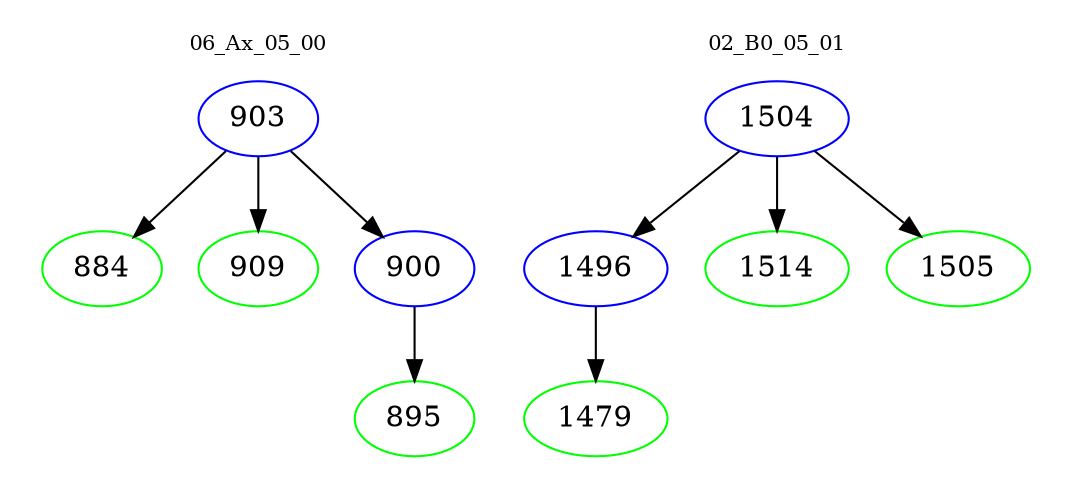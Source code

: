 digraph{
subgraph cluster_0 {
color = white
label = "06_Ax_05_00";
fontsize=10;
T0_903 [label="903", color="blue"]
T0_903 -> T0_884 [color="black"]
T0_884 [label="884", color="green"]
T0_903 -> T0_909 [color="black"]
T0_909 [label="909", color="green"]
T0_903 -> T0_900 [color="black"]
T0_900 [label="900", color="blue"]
T0_900 -> T0_895 [color="black"]
T0_895 [label="895", color="green"]
}
subgraph cluster_1 {
color = white
label = "02_B0_05_01";
fontsize=10;
T1_1504 [label="1504", color="blue"]
T1_1504 -> T1_1496 [color="black"]
T1_1496 [label="1496", color="blue"]
T1_1496 -> T1_1479 [color="black"]
T1_1479 [label="1479", color="green"]
T1_1504 -> T1_1514 [color="black"]
T1_1514 [label="1514", color="green"]
T1_1504 -> T1_1505 [color="black"]
T1_1505 [label="1505", color="green"]
}
}
